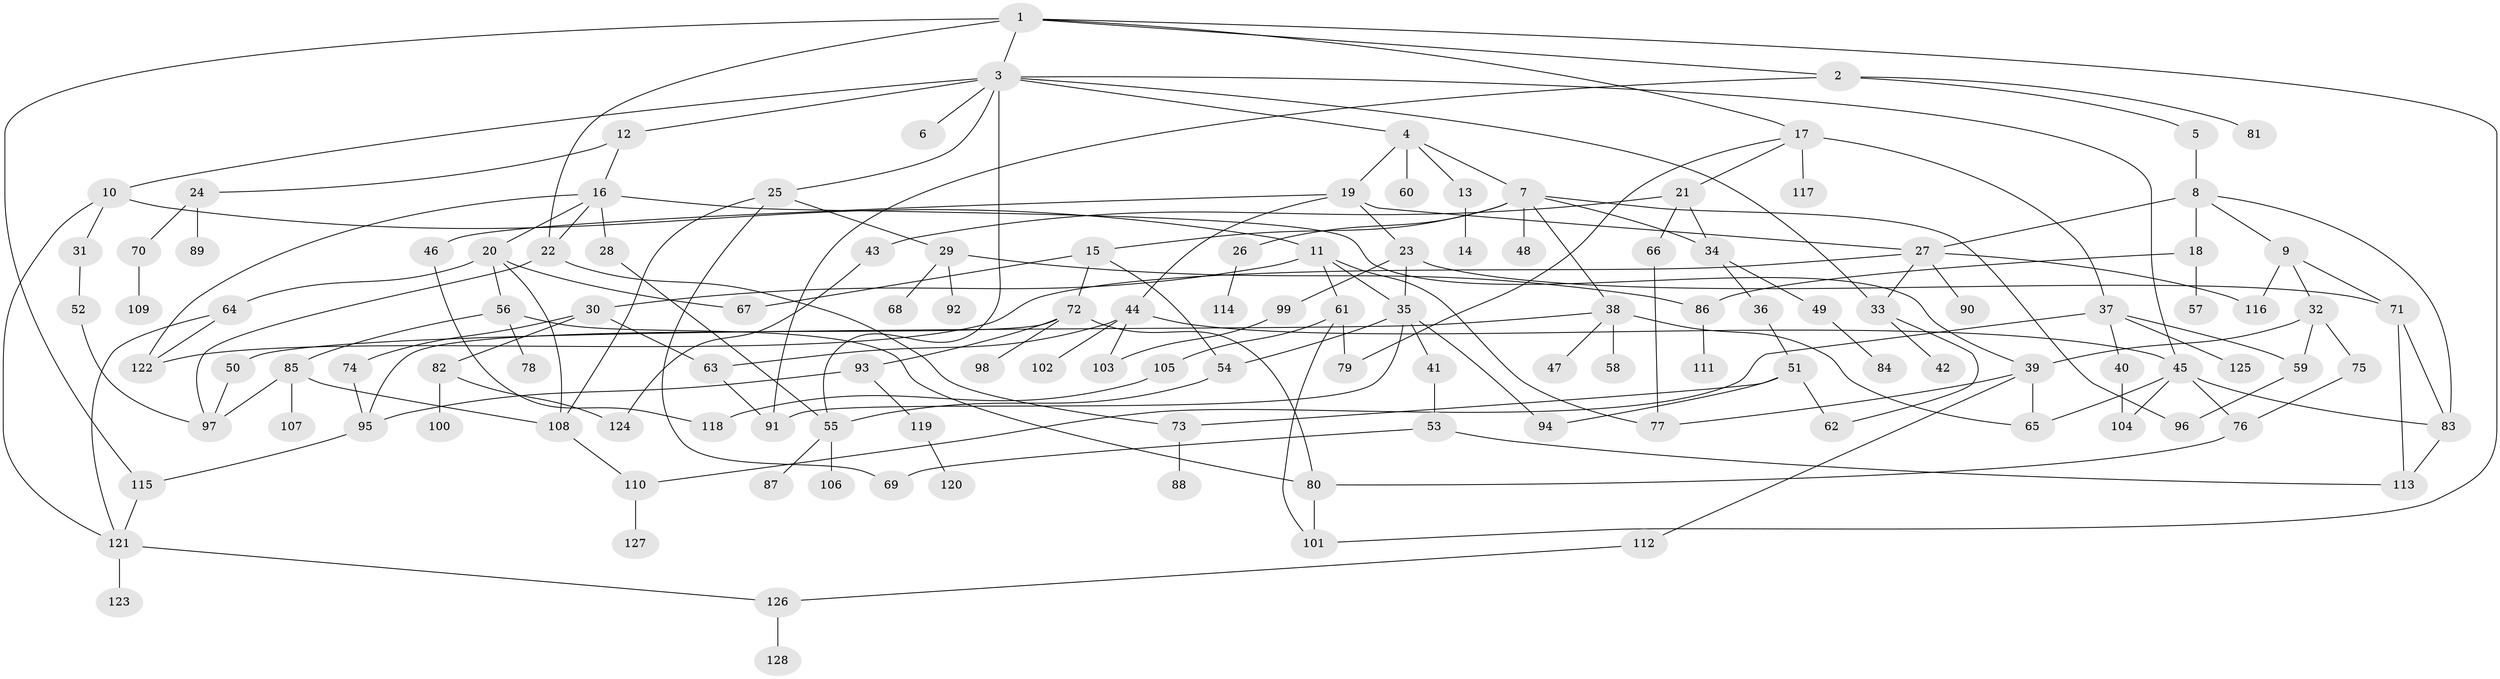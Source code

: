 // Generated by graph-tools (version 1.1) at 2025/13/03/09/25 04:13:39]
// undirected, 128 vertices, 182 edges
graph export_dot {
graph [start="1"]
  node [color=gray90,style=filled];
  1;
  2;
  3;
  4;
  5;
  6;
  7;
  8;
  9;
  10;
  11;
  12;
  13;
  14;
  15;
  16;
  17;
  18;
  19;
  20;
  21;
  22;
  23;
  24;
  25;
  26;
  27;
  28;
  29;
  30;
  31;
  32;
  33;
  34;
  35;
  36;
  37;
  38;
  39;
  40;
  41;
  42;
  43;
  44;
  45;
  46;
  47;
  48;
  49;
  50;
  51;
  52;
  53;
  54;
  55;
  56;
  57;
  58;
  59;
  60;
  61;
  62;
  63;
  64;
  65;
  66;
  67;
  68;
  69;
  70;
  71;
  72;
  73;
  74;
  75;
  76;
  77;
  78;
  79;
  80;
  81;
  82;
  83;
  84;
  85;
  86;
  87;
  88;
  89;
  90;
  91;
  92;
  93;
  94;
  95;
  96;
  97;
  98;
  99;
  100;
  101;
  102;
  103;
  104;
  105;
  106;
  107;
  108;
  109;
  110;
  111;
  112;
  113;
  114;
  115;
  116;
  117;
  118;
  119;
  120;
  121;
  122;
  123;
  124;
  125;
  126;
  127;
  128;
  1 -- 2;
  1 -- 3;
  1 -- 17;
  1 -- 22;
  1 -- 101;
  1 -- 115;
  2 -- 5;
  2 -- 81;
  2 -- 91;
  3 -- 4;
  3 -- 6;
  3 -- 10;
  3 -- 12;
  3 -- 25;
  3 -- 33;
  3 -- 45;
  3 -- 55;
  4 -- 7;
  4 -- 13;
  4 -- 19;
  4 -- 60;
  5 -- 8;
  7 -- 15;
  7 -- 26;
  7 -- 34;
  7 -- 38;
  7 -- 48;
  7 -- 96;
  8 -- 9;
  8 -- 18;
  8 -- 83;
  8 -- 27;
  9 -- 32;
  9 -- 71;
  9 -- 116;
  10 -- 11;
  10 -- 31;
  10 -- 121;
  11 -- 30;
  11 -- 61;
  11 -- 77;
  11 -- 35;
  12 -- 16;
  12 -- 24;
  13 -- 14;
  15 -- 54;
  15 -- 72;
  15 -- 67;
  16 -- 20;
  16 -- 28;
  16 -- 39;
  16 -- 122;
  16 -- 22;
  17 -- 21;
  17 -- 37;
  17 -- 117;
  17 -- 79;
  18 -- 57;
  18 -- 86;
  19 -- 23;
  19 -- 27;
  19 -- 44;
  19 -- 46;
  20 -- 56;
  20 -- 64;
  20 -- 67;
  20 -- 108;
  21 -- 43;
  21 -- 66;
  21 -- 34;
  22 -- 97;
  22 -- 73;
  23 -- 35;
  23 -- 99;
  23 -- 71;
  24 -- 70;
  24 -- 89;
  25 -- 29;
  25 -- 69;
  25 -- 108;
  26 -- 114;
  27 -- 90;
  27 -- 116;
  27 -- 122;
  27 -- 33;
  28 -- 55;
  29 -- 68;
  29 -- 86;
  29 -- 92;
  30 -- 74;
  30 -- 82;
  30 -- 63;
  31 -- 52;
  32 -- 59;
  32 -- 75;
  32 -- 39;
  33 -- 42;
  33 -- 62;
  34 -- 36;
  34 -- 49;
  35 -- 41;
  35 -- 94;
  35 -- 91;
  35 -- 54;
  36 -- 51;
  37 -- 40;
  37 -- 110;
  37 -- 125;
  37 -- 59;
  38 -- 47;
  38 -- 50;
  38 -- 58;
  38 -- 65;
  39 -- 112;
  39 -- 77;
  39 -- 65;
  40 -- 104;
  41 -- 53;
  43 -- 124;
  44 -- 63;
  44 -- 102;
  44 -- 45;
  44 -- 103;
  45 -- 76;
  45 -- 104;
  45 -- 83;
  45 -- 65;
  46 -- 118;
  49 -- 84;
  50 -- 97;
  51 -- 73;
  51 -- 94;
  51 -- 62;
  52 -- 97;
  53 -- 113;
  53 -- 69;
  54 -- 55;
  55 -- 87;
  55 -- 106;
  56 -- 78;
  56 -- 85;
  56 -- 80;
  59 -- 96;
  61 -- 79;
  61 -- 105;
  61 -- 101;
  63 -- 91;
  64 -- 121;
  64 -- 122;
  66 -- 77;
  70 -- 109;
  71 -- 113;
  71 -- 83;
  72 -- 93;
  72 -- 95;
  72 -- 98;
  72 -- 80;
  73 -- 88;
  74 -- 95;
  75 -- 76;
  76 -- 80;
  80 -- 101;
  82 -- 100;
  82 -- 124;
  83 -- 113;
  85 -- 107;
  85 -- 108;
  85 -- 97;
  86 -- 111;
  93 -- 119;
  93 -- 95;
  95 -- 115;
  99 -- 103;
  105 -- 118;
  108 -- 110;
  110 -- 127;
  112 -- 126;
  115 -- 121;
  119 -- 120;
  121 -- 123;
  121 -- 126;
  126 -- 128;
}
